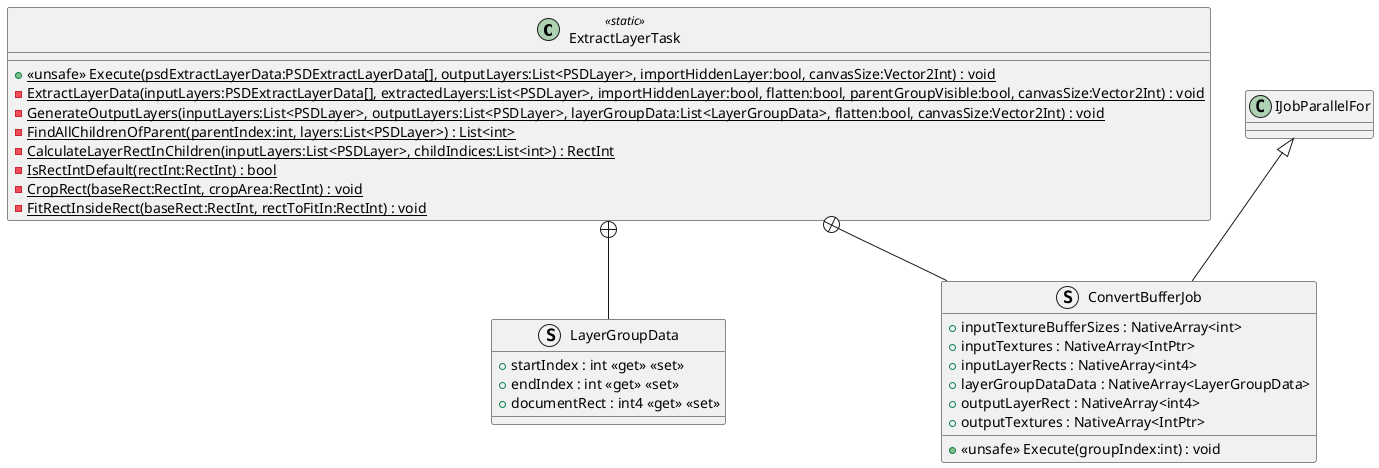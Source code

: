 @startuml
class ExtractLayerTask <<static>> {
    + {static} <<unsafe>> Execute(psdExtractLayerData:PSDExtractLayerData[], outputLayers:List<PSDLayer>, importHiddenLayer:bool, canvasSize:Vector2Int) : void
    {static} - ExtractLayerData(inputLayers:PSDExtractLayerData[], extractedLayers:List<PSDLayer>, importHiddenLayer:bool, flatten:bool, parentGroupVisible:bool, canvasSize:Vector2Int) : void
    {static} - GenerateOutputLayers(inputLayers:List<PSDLayer>, outputLayers:List<PSDLayer>, layerGroupData:List<LayerGroupData>, flatten:bool, canvasSize:Vector2Int) : void
    {static} - FindAllChildrenOfParent(parentIndex:int, layers:List<PSDLayer>) : List<int>
    {static} - CalculateLayerRectInChildren(inputLayers:List<PSDLayer>, childIndices:List<int>) : RectInt
    {static} - IsRectIntDefault(rectInt:RectInt) : bool
    {static} - CropRect(baseRect:RectInt, cropArea:RectInt) : void
    {static} - FitRectInsideRect(baseRect:RectInt, rectToFitIn:RectInt) : void
}
struct LayerGroupData {
    + startIndex : int <<get>> <<set>>
    + endIndex : int <<get>> <<set>>
    + documentRect : int4 <<get>> <<set>>
}
struct ConvertBufferJob {
    + inputTextureBufferSizes : NativeArray<int>
    + inputTextures : NativeArray<IntPtr>
    + inputLayerRects : NativeArray<int4>
    + layerGroupDataData : NativeArray<LayerGroupData>
    + outputLayerRect : NativeArray<int4>
    + outputTextures : NativeArray<IntPtr>
    + <<unsafe>> Execute(groupIndex:int) : void
}
ExtractLayerTask +-- LayerGroupData
ExtractLayerTask +-- ConvertBufferJob
IJobParallelFor <|-- ConvertBufferJob
@enduml
